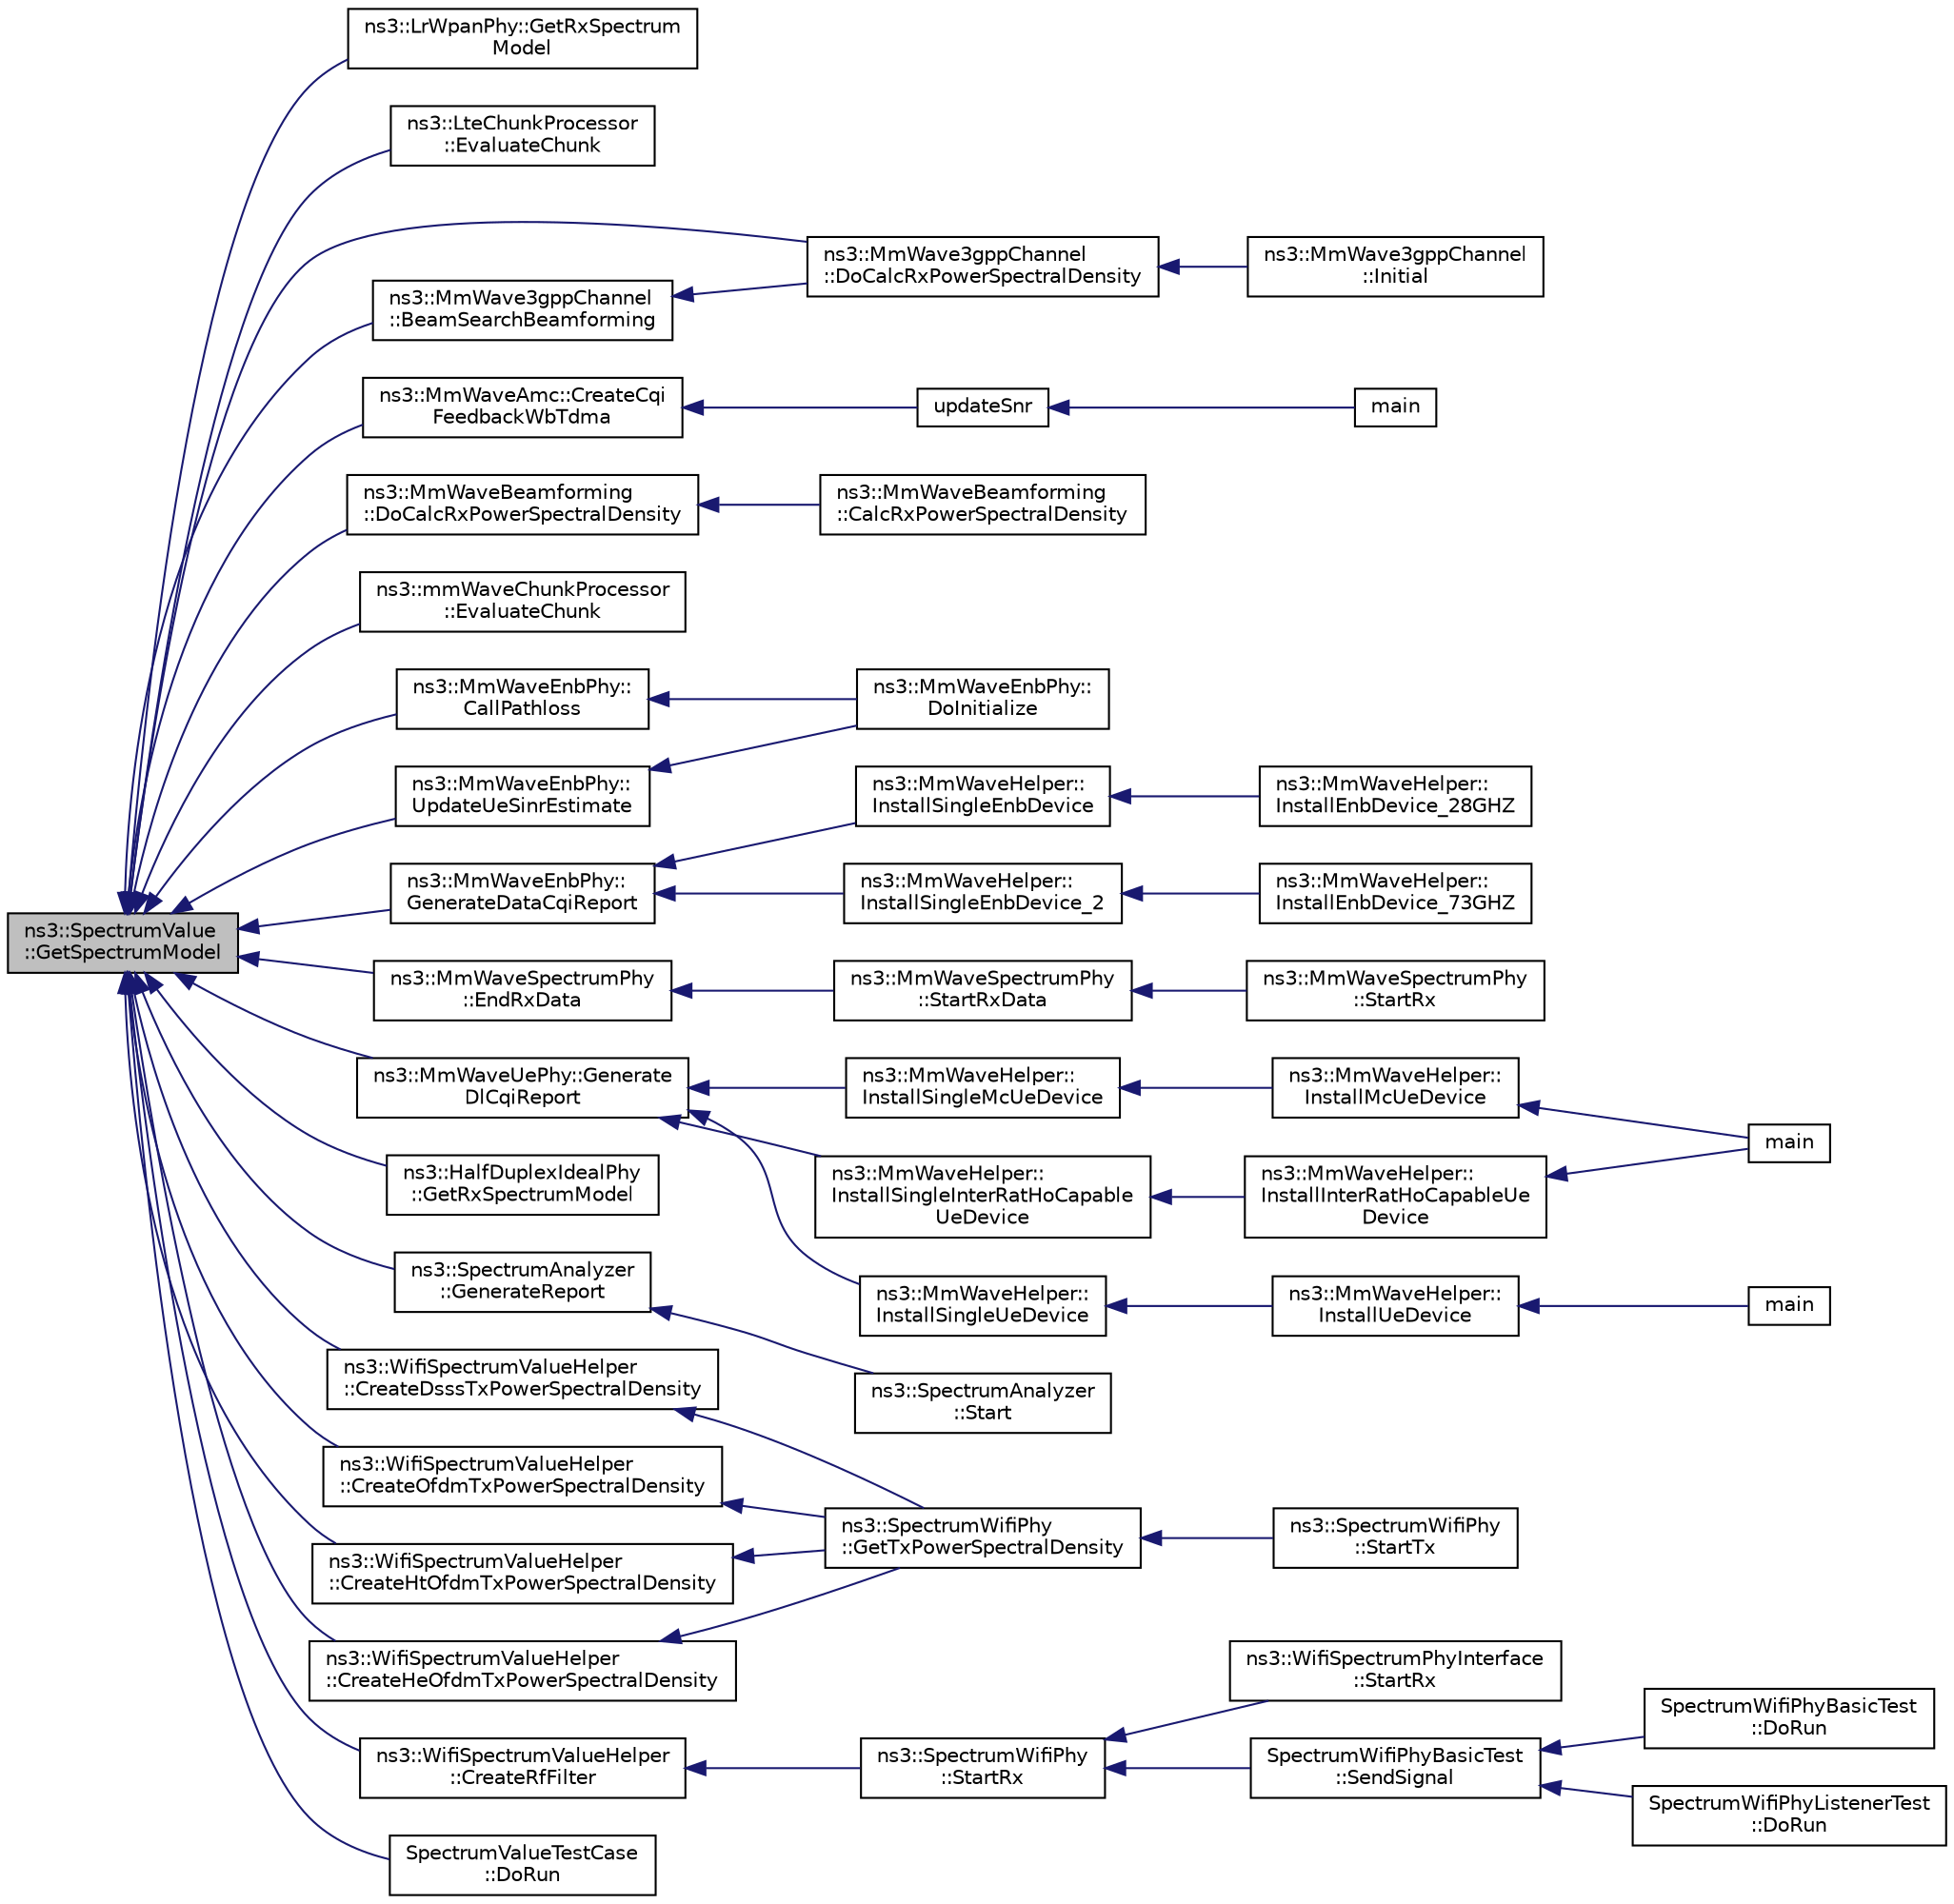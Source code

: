 digraph "ns3::SpectrumValue::GetSpectrumModel"
{
  edge [fontname="Helvetica",fontsize="10",labelfontname="Helvetica",labelfontsize="10"];
  node [fontname="Helvetica",fontsize="10",shape=record];
  rankdir="LR";
  Node1 [label="ns3::SpectrumValue\l::GetSpectrumModel",height=0.2,width=0.4,color="black", fillcolor="grey75", style="filled", fontcolor="black"];
  Node1 -> Node2 [dir="back",color="midnightblue",fontsize="10",style="solid"];
  Node2 [label="ns3::LrWpanPhy::GetRxSpectrum\lModel",height=0.2,width=0.4,color="black", fillcolor="white", style="filled",URL="$d6/d61/classns3_1_1LrWpanPhy.html#a3c13050110824089e8e5fd077388a355"];
  Node1 -> Node3 [dir="back",color="midnightblue",fontsize="10",style="solid"];
  Node3 [label="ns3::LteChunkProcessor\l::EvaluateChunk",height=0.2,width=0.4,color="black", fillcolor="white", style="filled",URL="$d9/da9/classns3_1_1LteChunkProcessor.html#a8824858ef66b80bfa97c6059ca82822a",tooltip="Collect SpectrumValue and duration of signal. "];
  Node1 -> Node4 [dir="back",color="midnightblue",fontsize="10",style="solid"];
  Node4 [label="ns3::MmWave3gppChannel\l::DoCalcRxPowerSpectralDensity",height=0.2,width=0.4,color="black", fillcolor="white", style="filled",URL="$d5/d15/classns3_1_1MmWave3gppChannel.html#a598876f469ba922150b9d9b86e160ca0"];
  Node4 -> Node5 [dir="back",color="midnightblue",fontsize="10",style="solid"];
  Node5 [label="ns3::MmWave3gppChannel\l::Initial",height=0.2,width=0.4,color="black", fillcolor="white", style="filled",URL="$d5/d15/classns3_1_1MmWave3gppChannel.html#ad51205a072737028520bb1bf7d255050"];
  Node1 -> Node6 [dir="back",color="midnightblue",fontsize="10",style="solid"];
  Node6 [label="ns3::MmWave3gppChannel\l::BeamSearchBeamforming",height=0.2,width=0.4,color="black", fillcolor="white", style="filled",URL="$d5/d15/classns3_1_1MmWave3gppChannel.html#ac361c14154934a6e7633a0a8c561e788"];
  Node6 -> Node4 [dir="back",color="midnightblue",fontsize="10",style="solid"];
  Node1 -> Node7 [dir="back",color="midnightblue",fontsize="10",style="solid"];
  Node7 [label="ns3::MmWaveAmc::CreateCqi\lFeedbackWbTdma",height=0.2,width=0.4,color="black", fillcolor="white", style="filled",URL="$db/da8/classns3_1_1MmWaveAmc.html#a692293fdeba014cbaa8e316bd12a6fd0"];
  Node7 -> Node8 [dir="back",color="midnightblue",fontsize="10",style="solid"];
  Node8 [label="updateSnr",height=0.2,width=0.4,color="black", fillcolor="white", style="filled",URL="$d0/d3c/mmwave-amc-test_8cc.html#acbc789d09623d926a18a031079a40297"];
  Node8 -> Node9 [dir="back",color="midnightblue",fontsize="10",style="solid"];
  Node9 [label="main",height=0.2,width=0.4,color="black", fillcolor="white", style="filled",URL="$d0/d3c/mmwave-amc-test_8cc.html#a0ddf1224851353fc92bfbff6f499fa97"];
  Node1 -> Node10 [dir="back",color="midnightblue",fontsize="10",style="solid"];
  Node10 [label="ns3::MmWaveBeamforming\l::DoCalcRxPowerSpectralDensity",height=0.2,width=0.4,color="black", fillcolor="white", style="filled",URL="$dc/d81/classns3_1_1MmWaveBeamforming.html#ad3ba8df3cac25621dda994fbd1a0080d",tooltip="below function is changed by sjkang1117 "];
  Node10 -> Node11 [dir="back",color="midnightblue",fontsize="10",style="solid"];
  Node11 [label="ns3::MmWaveBeamforming\l::CalcRxPowerSpectralDensity",height=0.2,width=0.4,color="black", fillcolor="white", style="filled",URL="$dc/d81/classns3_1_1MmWaveBeamforming.html#aec238993ada0c52fe6e0230bdbc929d7"];
  Node1 -> Node12 [dir="back",color="midnightblue",fontsize="10",style="solid"];
  Node12 [label="ns3::mmWaveChunkProcessor\l::EvaluateChunk",height=0.2,width=0.4,color="black", fillcolor="white", style="filled",URL="$d9/d91/classns3_1_1mmWaveChunkProcessor.html#ae9cc8006cacecc7b830adf3c00483623"];
  Node1 -> Node13 [dir="back",color="midnightblue",fontsize="10",style="solid"];
  Node13 [label="ns3::MmWaveEnbPhy::\lCallPathloss",height=0.2,width=0.4,color="black", fillcolor="white", style="filled",URL="$d1/d58/classns3_1_1MmWaveEnbPhy.html#a5ebec66c2776262f3d54c43ee1cc34db"];
  Node13 -> Node14 [dir="back",color="midnightblue",fontsize="10",style="solid"];
  Node14 [label="ns3::MmWaveEnbPhy::\lDoInitialize",height=0.2,width=0.4,color="black", fillcolor="white", style="filled",URL="$d1/d58/classns3_1_1MmWaveEnbPhy.html#ad591594eeb17ea029240b75c9f578578"];
  Node1 -> Node15 [dir="back",color="midnightblue",fontsize="10",style="solid"];
  Node15 [label="ns3::MmWaveEnbPhy::\lUpdateUeSinrEstimate",height=0.2,width=0.4,color="black", fillcolor="white", style="filled",URL="$d1/d58/classns3_1_1MmWaveEnbPhy.html#a09aa03118ceed8c46f87dc0f6b6c71a2"];
  Node15 -> Node14 [dir="back",color="midnightblue",fontsize="10",style="solid"];
  Node1 -> Node16 [dir="back",color="midnightblue",fontsize="10",style="solid"];
  Node16 [label="ns3::MmWaveEnbPhy::\lGenerateDataCqiReport",height=0.2,width=0.4,color="black", fillcolor="white", style="filled",URL="$d1/d58/classns3_1_1MmWaveEnbPhy.html#a016525ae90876006ff14b0a73c9a33a4"];
  Node16 -> Node17 [dir="back",color="midnightblue",fontsize="10",style="solid"];
  Node17 [label="ns3::MmWaveHelper::\lInstallSingleEnbDevice",height=0.2,width=0.4,color="black", fillcolor="white", style="filled",URL="$dd/d6b/classns3_1_1MmWaveHelper.html#a3198d03edd662d9d9e46f5895f0217db"];
  Node17 -> Node18 [dir="back",color="midnightblue",fontsize="10",style="solid"];
  Node18 [label="ns3::MmWaveHelper::\lInstallEnbDevice_28GHZ",height=0.2,width=0.4,color="black", fillcolor="white", style="filled",URL="$dd/d6b/classns3_1_1MmWaveHelper.html#a3e0d0318741fcb8717b2db52bbe63d3c"];
  Node16 -> Node19 [dir="back",color="midnightblue",fontsize="10",style="solid"];
  Node19 [label="ns3::MmWaveHelper::\lInstallSingleEnbDevice_2",height=0.2,width=0.4,color="black", fillcolor="white", style="filled",URL="$dd/d6b/classns3_1_1MmWaveHelper.html#a9e8fdb55ce66ac62798d0707edb9d871"];
  Node19 -> Node20 [dir="back",color="midnightblue",fontsize="10",style="solid"];
  Node20 [label="ns3::MmWaveHelper::\lInstallEnbDevice_73GHZ",height=0.2,width=0.4,color="black", fillcolor="white", style="filled",URL="$dd/d6b/classns3_1_1MmWaveHelper.html#aab63ebad5509a2c9392d6de3668b0d09"];
  Node1 -> Node21 [dir="back",color="midnightblue",fontsize="10",style="solid"];
  Node21 [label="ns3::MmWaveSpectrumPhy\l::EndRxData",height=0.2,width=0.4,color="black", fillcolor="white", style="filled",URL="$de/d08/classns3_1_1MmWaveSpectrumPhy.html#abc84ca909d7e225a7f31d8e88bb20865"];
  Node21 -> Node22 [dir="back",color="midnightblue",fontsize="10",style="solid"];
  Node22 [label="ns3::MmWaveSpectrumPhy\l::StartRxData",height=0.2,width=0.4,color="black", fillcolor="white", style="filled",URL="$de/d08/classns3_1_1MmWaveSpectrumPhy.html#a7e46417700c6917e5f5e7d719f756746"];
  Node22 -> Node23 [dir="back",color="midnightblue",fontsize="10",style="solid"];
  Node23 [label="ns3::MmWaveSpectrumPhy\l::StartRx",height=0.2,width=0.4,color="black", fillcolor="white", style="filled",URL="$de/d08/classns3_1_1MmWaveSpectrumPhy.html#ab4e138db0344c04c7a6b4cb48c0cf3b8"];
  Node1 -> Node24 [dir="back",color="midnightblue",fontsize="10",style="solid"];
  Node24 [label="ns3::MmWaveUePhy::Generate\lDlCqiReport",height=0.2,width=0.4,color="black", fillcolor="white", style="filled",URL="$d8/df0/classns3_1_1MmWaveUePhy.html#a94ad8ac60220078f5b5928018fb0e933"];
  Node24 -> Node25 [dir="back",color="midnightblue",fontsize="10",style="solid"];
  Node25 [label="ns3::MmWaveHelper::\lInstallSingleMcUeDevice",height=0.2,width=0.4,color="black", fillcolor="white", style="filled",URL="$dd/d6b/classns3_1_1MmWaveHelper.html#a236cf69b7851d5bdf0c532c47dd19bd5"];
  Node25 -> Node26 [dir="back",color="midnightblue",fontsize="10",style="solid"];
  Node26 [label="ns3::MmWaveHelper::\lInstallMcUeDevice",height=0.2,width=0.4,color="black", fillcolor="white", style="filled",URL="$dd/d6b/classns3_1_1MmWaveHelper.html#a0d017af816f9651994b5ae38e55f4584"];
  Node26 -> Node27 [dir="back",color="midnightblue",fontsize="10",style="solid"];
  Node27 [label="main",height=0.2,width=0.4,color="black", fillcolor="white", style="filled",URL="$d5/d1b/mc-twoenbs_8cc.html#a0ddf1224851353fc92bfbff6f499fa97"];
  Node24 -> Node28 [dir="back",color="midnightblue",fontsize="10",style="solid"];
  Node28 [label="ns3::MmWaveHelper::\lInstallSingleInterRatHoCapable\lUeDevice",height=0.2,width=0.4,color="black", fillcolor="white", style="filled",URL="$dd/d6b/classns3_1_1MmWaveHelper.html#ab39af31d58b43a27347c95ef8f999591"];
  Node28 -> Node29 [dir="back",color="midnightblue",fontsize="10",style="solid"];
  Node29 [label="ns3::MmWaveHelper::\lInstallInterRatHoCapableUe\lDevice",height=0.2,width=0.4,color="black", fillcolor="white", style="filled",URL="$dd/d6b/classns3_1_1MmWaveHelper.html#a4a30b6e9361765ac818cebbf337b8231"];
  Node29 -> Node27 [dir="back",color="midnightblue",fontsize="10",style="solid"];
  Node24 -> Node30 [dir="back",color="midnightblue",fontsize="10",style="solid"];
  Node30 [label="ns3::MmWaveHelper::\lInstallSingleUeDevice",height=0.2,width=0.4,color="black", fillcolor="white", style="filled",URL="$dd/d6b/classns3_1_1MmWaveHelper.html#a2a37293b8b5542851f3c74cec20d44df"];
  Node30 -> Node31 [dir="back",color="midnightblue",fontsize="10",style="solid"];
  Node31 [label="ns3::MmWaveHelper::\lInstallUeDevice",height=0.2,width=0.4,color="black", fillcolor="white", style="filled",URL="$dd/d6b/classns3_1_1MmWaveHelper.html#a9311c819d7ee539c8710c5b7e98df37a"];
  Node31 -> Node32 [dir="back",color="midnightblue",fontsize="10",style="solid"];
  Node32 [label="main",height=0.2,width=0.4,color="black", fillcolor="white", style="filled",URL="$db/daf/dce-example-mptcp-mmwave_8cc.html#a0ddf1224851353fc92bfbff6f499fa97"];
  Node1 -> Node33 [dir="back",color="midnightblue",fontsize="10",style="solid"];
  Node33 [label="ns3::HalfDuplexIdealPhy\l::GetRxSpectrumModel",height=0.2,width=0.4,color="black", fillcolor="white", style="filled",URL="$d9/d5b/classns3_1_1HalfDuplexIdealPhy.html#aaa27a3c3f587cf2579f0606c9502f257"];
  Node1 -> Node34 [dir="back",color="midnightblue",fontsize="10",style="solid"];
  Node34 [label="ns3::SpectrumAnalyzer\l::GenerateReport",height=0.2,width=0.4,color="black", fillcolor="white", style="filled",URL="$dc/d5a/classns3_1_1SpectrumAnalyzer.html#a77ec2c9171d4074ab310bc2924e6450b"];
  Node34 -> Node35 [dir="back",color="midnightblue",fontsize="10",style="solid"];
  Node35 [label="ns3::SpectrumAnalyzer\l::Start",height=0.2,width=0.4,color="black", fillcolor="white", style="filled",URL="$dc/d5a/classns3_1_1SpectrumAnalyzer.html#a0576e43ca1e4630370d6d5952ea30bd5"];
  Node1 -> Node36 [dir="back",color="midnightblue",fontsize="10",style="solid"];
  Node36 [label="ns3::WifiSpectrumValueHelper\l::CreateDsssTxPowerSpectralDensity",height=0.2,width=0.4,color="black", fillcolor="white", style="filled",URL="$d9/d20/classns3_1_1WifiSpectrumValueHelper.html#ac55866cbe19f3c45c3f985da5fe351f0"];
  Node36 -> Node37 [dir="back",color="midnightblue",fontsize="10",style="solid"];
  Node37 [label="ns3::SpectrumWifiPhy\l::GetTxPowerSpectralDensity",height=0.2,width=0.4,color="black", fillcolor="white", style="filled",URL="$d6/d39/classns3_1_1SpectrumWifiPhy.html#a36d579959efb946f0ebb3725c3b9ae47"];
  Node37 -> Node38 [dir="back",color="midnightblue",fontsize="10",style="solid"];
  Node38 [label="ns3::SpectrumWifiPhy\l::StartTx",height=0.2,width=0.4,color="black", fillcolor="white", style="filled",URL="$d6/d39/classns3_1_1SpectrumWifiPhy.html#ae0e6d5affdd06543c8fcfed2959e438a"];
  Node1 -> Node39 [dir="back",color="midnightblue",fontsize="10",style="solid"];
  Node39 [label="ns3::WifiSpectrumValueHelper\l::CreateOfdmTxPowerSpectralDensity",height=0.2,width=0.4,color="black", fillcolor="white", style="filled",URL="$d9/d20/classns3_1_1WifiSpectrumValueHelper.html#a32a14869505db7683618793e0dfd98a8"];
  Node39 -> Node37 [dir="back",color="midnightblue",fontsize="10",style="solid"];
  Node1 -> Node40 [dir="back",color="midnightblue",fontsize="10",style="solid"];
  Node40 [label="ns3::WifiSpectrumValueHelper\l::CreateHtOfdmTxPowerSpectralDensity",height=0.2,width=0.4,color="black", fillcolor="white", style="filled",URL="$d9/d20/classns3_1_1WifiSpectrumValueHelper.html#aa665281a873f271a23891864ea1e1051"];
  Node40 -> Node37 [dir="back",color="midnightblue",fontsize="10",style="solid"];
  Node1 -> Node41 [dir="back",color="midnightblue",fontsize="10",style="solid"];
  Node41 [label="ns3::WifiSpectrumValueHelper\l::CreateHeOfdmTxPowerSpectralDensity",height=0.2,width=0.4,color="black", fillcolor="white", style="filled",URL="$d9/d20/classns3_1_1WifiSpectrumValueHelper.html#a35c32f78f5e62a70691a2d0472f8d6d9"];
  Node41 -> Node37 [dir="back",color="midnightblue",fontsize="10",style="solid"];
  Node1 -> Node42 [dir="back",color="midnightblue",fontsize="10",style="solid"];
  Node42 [label="ns3::WifiSpectrumValueHelper\l::CreateRfFilter",height=0.2,width=0.4,color="black", fillcolor="white", style="filled",URL="$d9/d20/classns3_1_1WifiSpectrumValueHelper.html#a1d613cc1d50378be01db8b715928c8d1"];
  Node42 -> Node43 [dir="back",color="midnightblue",fontsize="10",style="solid"];
  Node43 [label="ns3::SpectrumWifiPhy\l::StartRx",height=0.2,width=0.4,color="black", fillcolor="white", style="filled",URL="$d6/d39/classns3_1_1SpectrumWifiPhy.html#aead1ebdbaf59361928cd6ffa7abc3161"];
  Node43 -> Node44 [dir="back",color="midnightblue",fontsize="10",style="solid"];
  Node44 [label="ns3::WifiSpectrumPhyInterface\l::StartRx",height=0.2,width=0.4,color="black", fillcolor="white", style="filled",URL="$da/d0a/classns3_1_1WifiSpectrumPhyInterface.html#a30e2efbacd400ef27f4a0bfb501bf940"];
  Node43 -> Node45 [dir="back",color="midnightblue",fontsize="10",style="solid"];
  Node45 [label="SpectrumWifiPhyBasicTest\l::SendSignal",height=0.2,width=0.4,color="black", fillcolor="white", style="filled",URL="$df/d29/classSpectrumWifiPhyBasicTest.html#a99a44e9e6abcf378592b2a2df06ba394"];
  Node45 -> Node46 [dir="back",color="midnightblue",fontsize="10",style="solid"];
  Node46 [label="SpectrumWifiPhyBasicTest\l::DoRun",height=0.2,width=0.4,color="black", fillcolor="white", style="filled",URL="$df/d29/classSpectrumWifiPhyBasicTest.html#a99138864abfa358103ae2f202ce925e7",tooltip="Implementation to actually run this TestCase. "];
  Node45 -> Node47 [dir="back",color="midnightblue",fontsize="10",style="solid"];
  Node47 [label="SpectrumWifiPhyListenerTest\l::DoRun",height=0.2,width=0.4,color="black", fillcolor="white", style="filled",URL="$de/d82/classSpectrumWifiPhyListenerTest.html#a357f2be95efbb227365e540b9031748b",tooltip="Implementation to actually run this TestCase. "];
  Node1 -> Node48 [dir="back",color="midnightblue",fontsize="10",style="solid"];
  Node48 [label="SpectrumValueTestCase\l::DoRun",height=0.2,width=0.4,color="black", fillcolor="white", style="filled",URL="$d2/ded/classSpectrumValueTestCase.html#a9c8f444c8454b488a12e934a18fb9555",tooltip="Implementation to actually run this TestCase. "];
}
